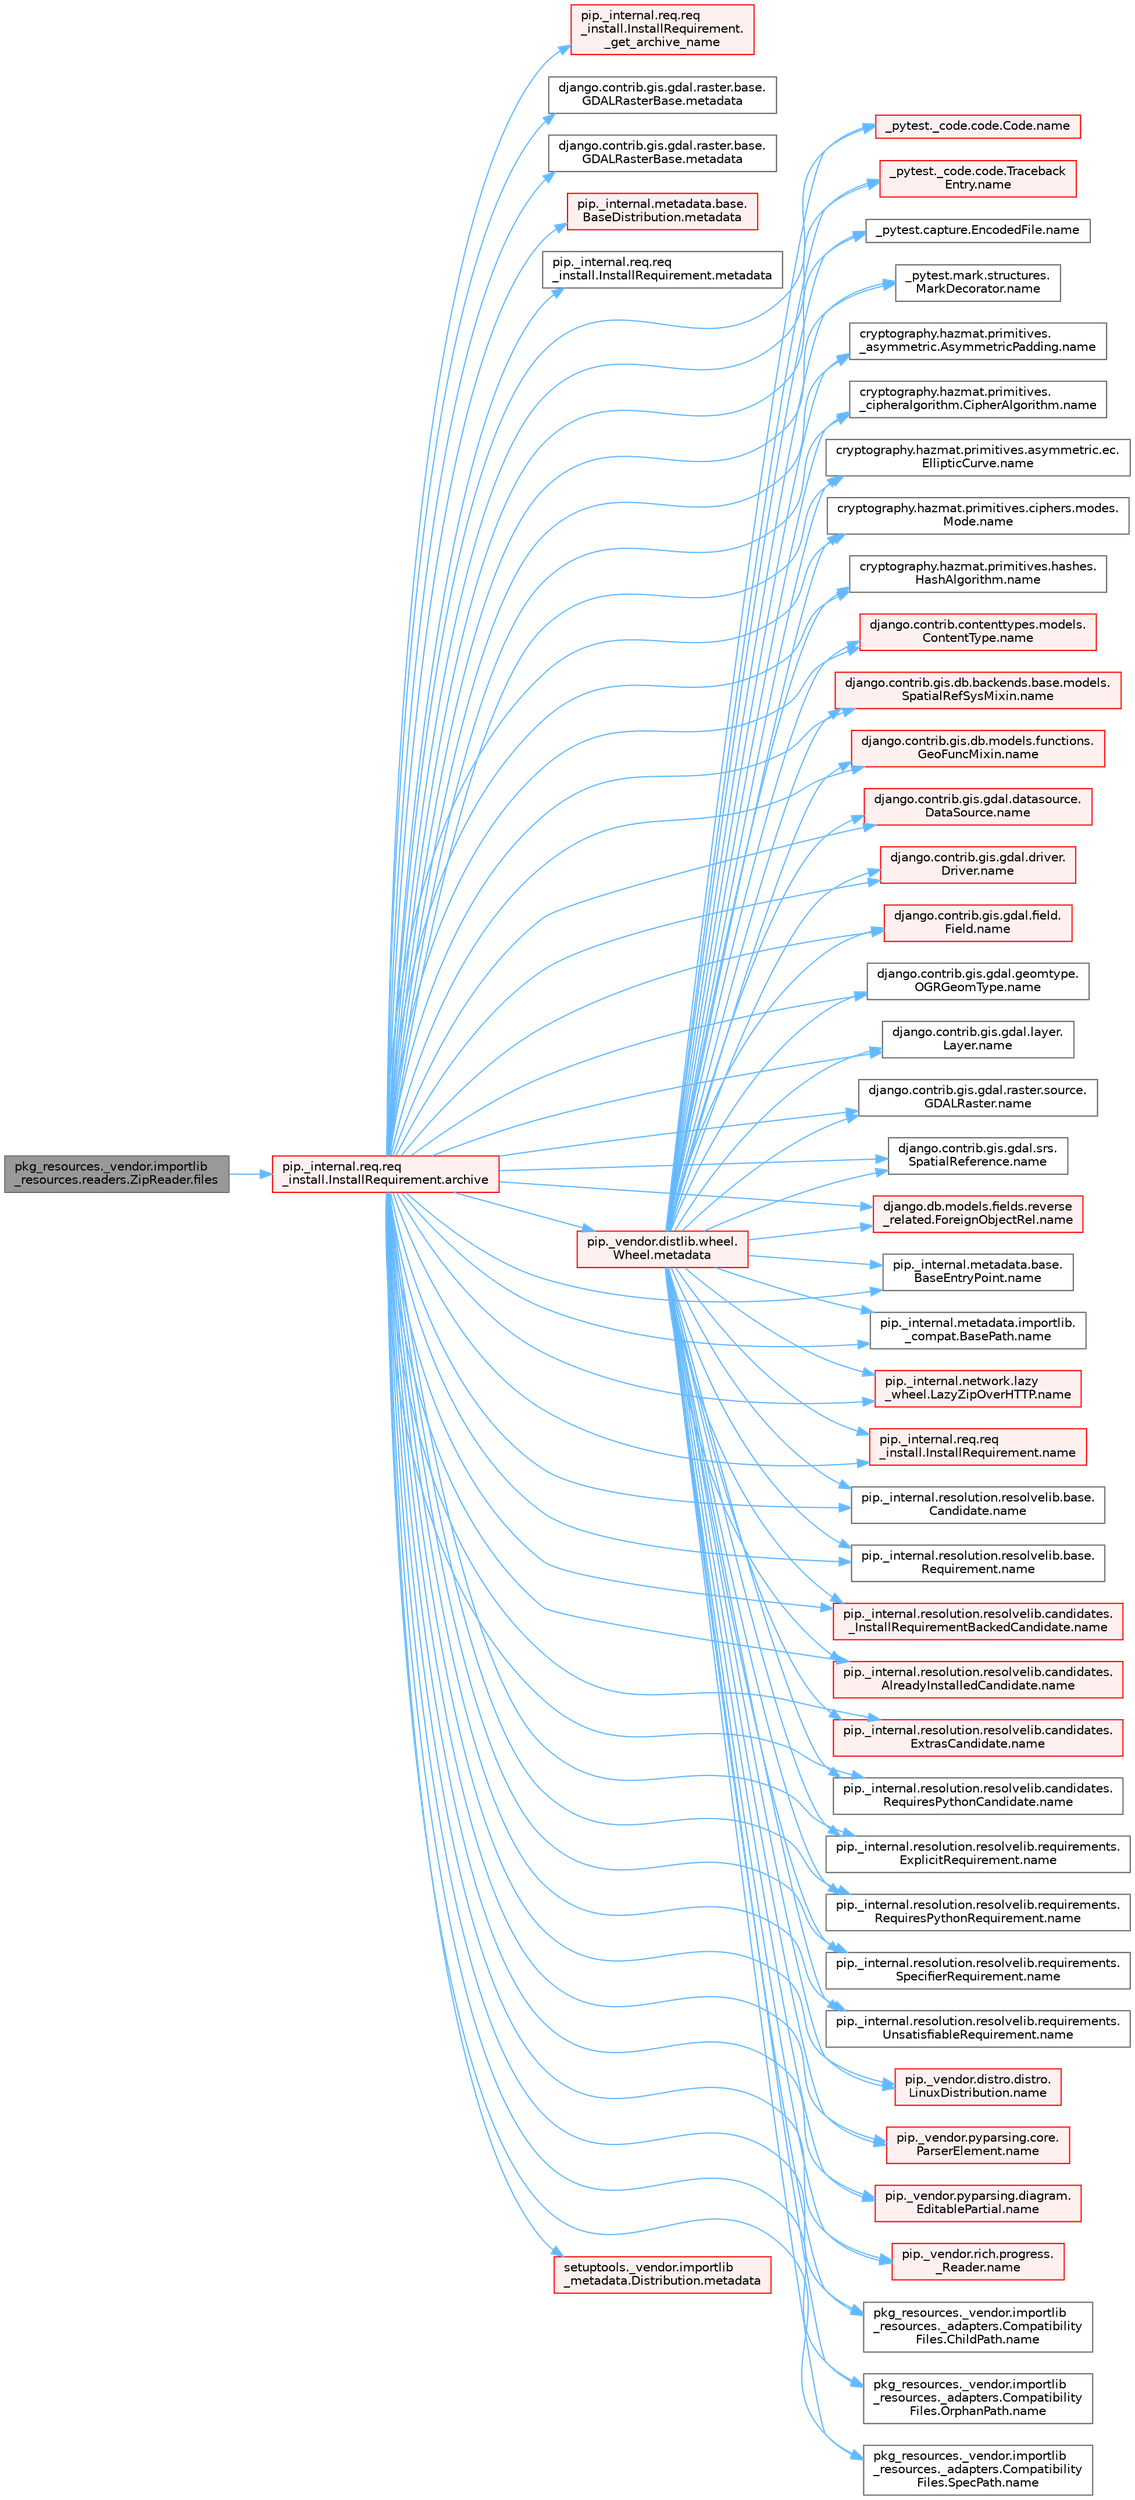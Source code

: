 digraph "pkg_resources._vendor.importlib_resources.readers.ZipReader.files"
{
 // LATEX_PDF_SIZE
  bgcolor="transparent";
  edge [fontname=Helvetica,fontsize=10,labelfontname=Helvetica,labelfontsize=10];
  node [fontname=Helvetica,fontsize=10,shape=box,height=0.2,width=0.4];
  rankdir="LR";
  Node1 [id="Node000001",label="pkg_resources._vendor.importlib\l_resources.readers.ZipReader.files",height=0.2,width=0.4,color="gray40", fillcolor="grey60", style="filled", fontcolor="black",tooltip=" "];
  Node1 -> Node2 [id="edge1_Node000001_Node000002",color="steelblue1",style="solid",tooltip=" "];
  Node2 [id="Node000002",label="pip._internal.req.req\l_install.InstallRequirement.archive",height=0.2,width=0.4,color="red", fillcolor="#FFF0F0", style="filled",URL="$classpip_1_1__internal_1_1req_1_1req__install_1_1_install_requirement.html#aef2764402e45a5e5555e22d5965f1350",tooltip=" "];
  Node2 -> Node3 [id="edge2_Node000002_Node000003",color="steelblue1",style="solid",tooltip=" "];
  Node3 [id="Node000003",label="pip._internal.req.req\l_install.InstallRequirement.\l_get_archive_name",height=0.2,width=0.4,color="red", fillcolor="#FFF0F0", style="filled",URL="$classpip_1_1__internal_1_1req_1_1req__install_1_1_install_requirement.html#a8eb1f48b207463768b9ccfbea963e31a",tooltip=" "];
  Node2 -> Node11 [id="edge3_Node000002_Node000011",color="steelblue1",style="solid",tooltip=" "];
  Node11 [id="Node000011",label="django.contrib.gis.gdal.raster.base.\lGDALRasterBase.metadata",height=0.2,width=0.4,color="grey40", fillcolor="white", style="filled",URL="$classdjango_1_1contrib_1_1gis_1_1gdal_1_1raster_1_1base_1_1_g_d_a_l_raster_base.html#ac656a9816397d9b605bdbc6175fde717",tooltip=" "];
  Node2 -> Node12 [id="edge4_Node000002_Node000012",color="steelblue1",style="solid",tooltip=" "];
  Node12 [id="Node000012",label="django.contrib.gis.gdal.raster.base.\lGDALRasterBase.metadata",height=0.2,width=0.4,color="grey40", fillcolor="white", style="filled",URL="$classdjango_1_1contrib_1_1gis_1_1gdal_1_1raster_1_1base_1_1_g_d_a_l_raster_base.html#ac68a22e3a52d43707936b339b8af62ad",tooltip=" "];
  Node2 -> Node13 [id="edge5_Node000002_Node000013",color="steelblue1",style="solid",tooltip=" "];
  Node13 [id="Node000013",label="pip._internal.metadata.base.\lBaseDistribution.metadata",height=0.2,width=0.4,color="red", fillcolor="#FFF0F0", style="filled",URL="$classpip_1_1__internal_1_1metadata_1_1base_1_1_base_distribution.html#a665b55bcebd861e5959f53a7d2f1350f",tooltip=" "];
  Node2 -> Node391 [id="edge6_Node000002_Node000391",color="steelblue1",style="solid",tooltip=" "];
  Node391 [id="Node000391",label="pip._internal.req.req\l_install.InstallRequirement.metadata",height=0.2,width=0.4,color="grey40", fillcolor="white", style="filled",URL="$classpip_1_1__internal_1_1req_1_1req__install_1_1_install_requirement.html#a212fdd382933af2966e6a94c2db91bca",tooltip=" "];
  Node2 -> Node392 [id="edge7_Node000002_Node000392",color="steelblue1",style="solid",tooltip=" "];
  Node392 [id="Node000392",label="pip._vendor.distlib.wheel.\lWheel.metadata",height=0.2,width=0.4,color="red", fillcolor="#FFF0F0", style="filled",URL="$classpip_1_1__vendor_1_1distlib_1_1wheel_1_1_wheel.html#a9e567ddb3165e2b2bdb2c358774b32a6",tooltip=" "];
  Node392 -> Node350 [id="edge8_Node000392_Node000350",color="steelblue1",style="solid",tooltip=" "];
  Node350 [id="Node000350",label="_pytest._code.code.Code.name",height=0.2,width=0.4,color="red", fillcolor="#FFF0F0", style="filled",URL="$class__pytest_1_1__code_1_1code_1_1_code.html#a1f3cbc53ca6df4a1bab12183694b6e78",tooltip=" "];
  Node392 -> Node351 [id="edge9_Node000392_Node000351",color="steelblue1",style="solid",tooltip=" "];
  Node351 [id="Node000351",label="_pytest._code.code.Traceback\lEntry.name",height=0.2,width=0.4,color="red", fillcolor="#FFF0F0", style="filled",URL="$class__pytest_1_1__code_1_1code_1_1_traceback_entry.html#a106b95c0753f41669fbfb8ee4c11ad3d",tooltip=" "];
  Node392 -> Node352 [id="edge10_Node000392_Node000352",color="steelblue1",style="solid",tooltip=" "];
  Node352 [id="Node000352",label="_pytest.capture.EncodedFile.name",height=0.2,width=0.4,color="grey40", fillcolor="white", style="filled",URL="$class__pytest_1_1capture_1_1_encoded_file.html#a738c73b5de21c7261d9e51f71e4f0397",tooltip=" "];
  Node392 -> Node353 [id="edge11_Node000392_Node000353",color="steelblue1",style="solid",tooltip=" "];
  Node353 [id="Node000353",label="_pytest.mark.structures.\lMarkDecorator.name",height=0.2,width=0.4,color="grey40", fillcolor="white", style="filled",URL="$class__pytest_1_1mark_1_1structures_1_1_mark_decorator.html#ae8f66760cda125450e0e3bd38689c72f",tooltip=" "];
  Node392 -> Node354 [id="edge12_Node000392_Node000354",color="steelblue1",style="solid",tooltip=" "];
  Node354 [id="Node000354",label="cryptography.hazmat.primitives.\l_asymmetric.AsymmetricPadding.name",height=0.2,width=0.4,color="grey40", fillcolor="white", style="filled",URL="$classcryptography_1_1hazmat_1_1primitives_1_1__asymmetric_1_1_asymmetric_padding.html#a8f72e8284cb336861a873ed5ce0e39b5",tooltip=" "];
  Node392 -> Node355 [id="edge13_Node000392_Node000355",color="steelblue1",style="solid",tooltip=" "];
  Node355 [id="Node000355",label="cryptography.hazmat.primitives.\l_cipheralgorithm.CipherAlgorithm.name",height=0.2,width=0.4,color="grey40", fillcolor="white", style="filled",URL="$classcryptography_1_1hazmat_1_1primitives_1_1__cipheralgorithm_1_1_cipher_algorithm.html#a50567a5c3388450ab7aa883ab34a1ac7",tooltip=" "];
  Node392 -> Node356 [id="edge14_Node000392_Node000356",color="steelblue1",style="solid",tooltip=" "];
  Node356 [id="Node000356",label="cryptography.hazmat.primitives.asymmetric.ec.\lEllipticCurve.name",height=0.2,width=0.4,color="grey40", fillcolor="white", style="filled",URL="$classcryptography_1_1hazmat_1_1primitives_1_1asymmetric_1_1ec_1_1_elliptic_curve.html#a2775c4e945309a6c7ea33dace1698a60",tooltip=" "];
  Node392 -> Node357 [id="edge15_Node000392_Node000357",color="steelblue1",style="solid",tooltip=" "];
  Node357 [id="Node000357",label="cryptography.hazmat.primitives.ciphers.modes.\lMode.name",height=0.2,width=0.4,color="grey40", fillcolor="white", style="filled",URL="$classcryptography_1_1hazmat_1_1primitives_1_1ciphers_1_1modes_1_1_mode.html#a99d93fd1370a2abbb5bb5cffbd5ff0f7",tooltip=" "];
  Node392 -> Node358 [id="edge16_Node000392_Node000358",color="steelblue1",style="solid",tooltip=" "];
  Node358 [id="Node000358",label="cryptography.hazmat.primitives.hashes.\lHashAlgorithm.name",height=0.2,width=0.4,color="grey40", fillcolor="white", style="filled",URL="$classcryptography_1_1hazmat_1_1primitives_1_1hashes_1_1_hash_algorithm.html#a42c7e1582d9b46a015774af9e5cbbb0b",tooltip=" "];
  Node392 -> Node359 [id="edge17_Node000392_Node000359",color="steelblue1",style="solid",tooltip=" "];
  Node359 [id="Node000359",label="django.contrib.contenttypes.models.\lContentType.name",height=0.2,width=0.4,color="red", fillcolor="#FFF0F0", style="filled",URL="$classdjango_1_1contrib_1_1contenttypes_1_1models_1_1_content_type.html#a305b62f56597bb2e4823dcf5e6ccdcf8",tooltip=" "];
  Node392 -> Node361 [id="edge18_Node000392_Node000361",color="steelblue1",style="solid",tooltip=" "];
  Node361 [id="Node000361",label="django.contrib.gis.db.backends.base.models.\lSpatialRefSysMixin.name",height=0.2,width=0.4,color="red", fillcolor="#FFF0F0", style="filled",URL="$classdjango_1_1contrib_1_1gis_1_1db_1_1backends_1_1base_1_1models_1_1_spatial_ref_sys_mixin.html#a56fe36e786b49160249395f453dd1cab",tooltip=" "];
  Node392 -> Node362 [id="edge19_Node000392_Node000362",color="steelblue1",style="solid",tooltip=" "];
  Node362 [id="Node000362",label="django.contrib.gis.db.models.functions.\lGeoFuncMixin.name",height=0.2,width=0.4,color="red", fillcolor="#FFF0F0", style="filled",URL="$classdjango_1_1contrib_1_1gis_1_1db_1_1models_1_1functions_1_1_geo_func_mixin.html#adeeb6b2c9db337396468712e919af622",tooltip=" "];
  Node392 -> Node363 [id="edge20_Node000392_Node000363",color="steelblue1",style="solid",tooltip=" "];
  Node363 [id="Node000363",label="django.contrib.gis.gdal.datasource.\lDataSource.name",height=0.2,width=0.4,color="red", fillcolor="#FFF0F0", style="filled",URL="$classdjango_1_1contrib_1_1gis_1_1gdal_1_1datasource_1_1_data_source.html#aaa98728c7ef6f4d96c689550e8af3ed5",tooltip=" "];
  Node392 -> Node364 [id="edge21_Node000392_Node000364",color="steelblue1",style="solid",tooltip=" "];
  Node364 [id="Node000364",label="django.contrib.gis.gdal.driver.\lDriver.name",height=0.2,width=0.4,color="red", fillcolor="#FFF0F0", style="filled",URL="$classdjango_1_1contrib_1_1gis_1_1gdal_1_1driver_1_1_driver.html#aaa5d4d1b9fd762839db84d1e56e36b7f",tooltip=" "];
  Node392 -> Node365 [id="edge22_Node000392_Node000365",color="steelblue1",style="solid",tooltip=" "];
  Node365 [id="Node000365",label="django.contrib.gis.gdal.field.\lField.name",height=0.2,width=0.4,color="red", fillcolor="#FFF0F0", style="filled",URL="$classdjango_1_1contrib_1_1gis_1_1gdal_1_1field_1_1_field.html#a28a3b0af5006d5abf34d5b1497011368",tooltip=" "];
  Node392 -> Node366 [id="edge23_Node000392_Node000366",color="steelblue1",style="solid",tooltip=" "];
  Node366 [id="Node000366",label="django.contrib.gis.gdal.geomtype.\lOGRGeomType.name",height=0.2,width=0.4,color="grey40", fillcolor="white", style="filled",URL="$classdjango_1_1contrib_1_1gis_1_1gdal_1_1geomtype_1_1_o_g_r_geom_type.html#a719b3100682ab8df79fd8a2484163b8e",tooltip=" "];
  Node392 -> Node367 [id="edge24_Node000392_Node000367",color="steelblue1",style="solid",tooltip=" "];
  Node367 [id="Node000367",label="django.contrib.gis.gdal.layer.\lLayer.name",height=0.2,width=0.4,color="grey40", fillcolor="white", style="filled",URL="$classdjango_1_1contrib_1_1gis_1_1gdal_1_1layer_1_1_layer.html#a53791d8e2fe8b1ca86b426a625e7d66c",tooltip=" "];
  Node392 -> Node368 [id="edge25_Node000392_Node000368",color="steelblue1",style="solid",tooltip=" "];
  Node368 [id="Node000368",label="django.contrib.gis.gdal.raster.source.\lGDALRaster.name",height=0.2,width=0.4,color="grey40", fillcolor="white", style="filled",URL="$classdjango_1_1contrib_1_1gis_1_1gdal_1_1raster_1_1source_1_1_g_d_a_l_raster.html#a6cca2a8eca0ab4ff2e89f0f0cce590d1",tooltip=" "];
  Node392 -> Node369 [id="edge26_Node000392_Node000369",color="steelblue1",style="solid",tooltip=" "];
  Node369 [id="Node000369",label="django.contrib.gis.gdal.srs.\lSpatialReference.name",height=0.2,width=0.4,color="grey40", fillcolor="white", style="filled",URL="$classdjango_1_1contrib_1_1gis_1_1gdal_1_1srs_1_1_spatial_reference.html#ac2c9d37b41ae1a91ca63a7046590d603",tooltip=" "];
  Node392 -> Node370 [id="edge27_Node000392_Node000370",color="steelblue1",style="solid",tooltip=" "];
  Node370 [id="Node000370",label="django.db.models.fields.reverse\l_related.ForeignObjectRel.name",height=0.2,width=0.4,color="red", fillcolor="#FFF0F0", style="filled",URL="$classdjango_1_1db_1_1models_1_1fields_1_1reverse__related_1_1_foreign_object_rel.html#a5c0c2387142987d2c9582e677e90b5d7",tooltip=" "];
  Node392 -> Node371 [id="edge28_Node000392_Node000371",color="steelblue1",style="solid",tooltip=" "];
  Node371 [id="Node000371",label="pip._internal.metadata.base.\lBaseEntryPoint.name",height=0.2,width=0.4,color="grey40", fillcolor="white", style="filled",URL="$classpip_1_1__internal_1_1metadata_1_1base_1_1_base_entry_point.html#acd0c7299966258aeb0876da26520233d",tooltip=" "];
  Node392 -> Node372 [id="edge29_Node000392_Node000372",color="steelblue1",style="solid",tooltip=" "];
  Node372 [id="Node000372",label="pip._internal.metadata.importlib.\l_compat.BasePath.name",height=0.2,width=0.4,color="grey40", fillcolor="white", style="filled",URL="$classpip_1_1__internal_1_1metadata_1_1importlib_1_1__compat_1_1_base_path.html#aa5b4e00be6be00e1bd599909ae50bc00",tooltip=" "];
  Node392 -> Node373 [id="edge30_Node000392_Node000373",color="steelblue1",style="solid",tooltip=" "];
  Node373 [id="Node000373",label="pip._internal.network.lazy\l_wheel.LazyZipOverHTTP.name",height=0.2,width=0.4,color="red", fillcolor="#FFF0F0", style="filled",URL="$classpip_1_1__internal_1_1network_1_1lazy__wheel_1_1_lazy_zip_over_h_t_t_p.html#a59403bb703d375caa6c1dda7573257a1",tooltip=" "];
  Node392 -> Node374 [id="edge31_Node000392_Node000374",color="steelblue1",style="solid",tooltip=" "];
  Node374 [id="Node000374",label="pip._internal.req.req\l_install.InstallRequirement.name",height=0.2,width=0.4,color="red", fillcolor="#FFF0F0", style="filled",URL="$classpip_1_1__internal_1_1req_1_1req__install_1_1_install_requirement.html#a6b019e16ae98576ae64c68e0f5824e34",tooltip=" "];
  Node392 -> Node375 [id="edge32_Node000392_Node000375",color="steelblue1",style="solid",tooltip=" "];
  Node375 [id="Node000375",label="pip._internal.resolution.resolvelib.base.\lCandidate.name",height=0.2,width=0.4,color="grey40", fillcolor="white", style="filled",URL="$classpip_1_1__internal_1_1resolution_1_1resolvelib_1_1base_1_1_candidate.html#a7000e68e912182072a011f9df0c142ee",tooltip=" "];
  Node392 -> Node376 [id="edge33_Node000392_Node000376",color="steelblue1",style="solid",tooltip=" "];
  Node376 [id="Node000376",label="pip._internal.resolution.resolvelib.base.\lRequirement.name",height=0.2,width=0.4,color="grey40", fillcolor="white", style="filled",URL="$classpip_1_1__internal_1_1resolution_1_1resolvelib_1_1base_1_1_requirement.html#a013752876d4b3521f3a087987b443d90",tooltip=" "];
  Node392 -> Node377 [id="edge34_Node000392_Node000377",color="steelblue1",style="solid",tooltip=" "];
  Node377 [id="Node000377",label="pip._internal.resolution.resolvelib.candidates.\l_InstallRequirementBackedCandidate.name",height=0.2,width=0.4,color="red", fillcolor="#FFF0F0", style="filled",URL="$classpip_1_1__internal_1_1resolution_1_1resolvelib_1_1candidates_1_1___install_requirement_backed_candidate.html#a1538a825241b855a4abf51d6bf616cde",tooltip=" "];
  Node392 -> Node409 [id="edge35_Node000392_Node000409",color="steelblue1",style="solid",tooltip=" "];
  Node409 [id="Node000409",label="pip._internal.resolution.resolvelib.candidates.\lAlreadyInstalledCandidate.name",height=0.2,width=0.4,color="red", fillcolor="#FFF0F0", style="filled",URL="$classpip_1_1__internal_1_1resolution_1_1resolvelib_1_1candidates_1_1_already_installed_candidate.html#a0f4ae3f092daa140dc8bda04e8d0f2d0",tooltip=" "];
  Node392 -> Node410 [id="edge36_Node000392_Node000410",color="steelblue1",style="solid",tooltip=" "];
  Node410 [id="Node000410",label="pip._internal.resolution.resolvelib.candidates.\lExtrasCandidate.name",height=0.2,width=0.4,color="red", fillcolor="#FFF0F0", style="filled",URL="$classpip_1_1__internal_1_1resolution_1_1resolvelib_1_1candidates_1_1_extras_candidate.html#a6e13b1ab724cd7af8b22cadb37352b31",tooltip=" "];
  Node392 -> Node538 [id="edge37_Node000392_Node000538",color="steelblue1",style="solid",tooltip=" "];
  Node538 [id="Node000538",label="pip._internal.resolution.resolvelib.candidates.\lRequiresPythonCandidate.name",height=0.2,width=0.4,color="grey40", fillcolor="white", style="filled",URL="$classpip_1_1__internal_1_1resolution_1_1resolvelib_1_1candidates_1_1_requires_python_candidate.html#aeff13058676b07d1b67feed53749d838",tooltip=" "];
  Node392 -> Node539 [id="edge38_Node000392_Node000539",color="steelblue1",style="solid",tooltip=" "];
  Node539 [id="Node000539",label="pip._internal.resolution.resolvelib.requirements.\lExplicitRequirement.name",height=0.2,width=0.4,color="grey40", fillcolor="white", style="filled",URL="$classpip_1_1__internal_1_1resolution_1_1resolvelib_1_1requirements_1_1_explicit_requirement.html#a3e8f9b07c17be864b1a90cc2f5e87b35",tooltip=" "];
  Node392 -> Node540 [id="edge39_Node000392_Node000540",color="steelblue1",style="solid",tooltip=" "];
  Node540 [id="Node000540",label="pip._internal.resolution.resolvelib.requirements.\lRequiresPythonRequirement.name",height=0.2,width=0.4,color="grey40", fillcolor="white", style="filled",URL="$classpip_1_1__internal_1_1resolution_1_1resolvelib_1_1requirements_1_1_requires_python_requirement.html#ac555e717a97ebb38cb2ad735939cf8b8",tooltip=" "];
  Node392 -> Node541 [id="edge40_Node000392_Node000541",color="steelblue1",style="solid",tooltip=" "];
  Node541 [id="Node000541",label="pip._internal.resolution.resolvelib.requirements.\lSpecifierRequirement.name",height=0.2,width=0.4,color="grey40", fillcolor="white", style="filled",URL="$classpip_1_1__internal_1_1resolution_1_1resolvelib_1_1requirements_1_1_specifier_requirement.html#af2ae64f787d166605910d13457564fd9",tooltip=" "];
  Node392 -> Node542 [id="edge41_Node000392_Node000542",color="steelblue1",style="solid",tooltip=" "];
  Node542 [id="Node000542",label="pip._internal.resolution.resolvelib.requirements.\lUnsatisfiableRequirement.name",height=0.2,width=0.4,color="grey40", fillcolor="white", style="filled",URL="$classpip_1_1__internal_1_1resolution_1_1resolvelib_1_1requirements_1_1_unsatisfiable_requirement.html#a78f7012fa925a93d5600232bf2bc9728",tooltip=" "];
  Node392 -> Node543 [id="edge42_Node000392_Node000543",color="steelblue1",style="solid",tooltip=" "];
  Node543 [id="Node000543",label="pip._vendor.distro.distro.\lLinuxDistribution.name",height=0.2,width=0.4,color="red", fillcolor="#FFF0F0", style="filled",URL="$classpip_1_1__vendor_1_1distro_1_1distro_1_1_linux_distribution.html#a0f30009e5f86e89a27bd187e8a759e32",tooltip=" "];
  Node392 -> Node621 [id="edge43_Node000392_Node000621",color="steelblue1",style="solid",tooltip=" "];
  Node621 [id="Node000621",label="pip._vendor.pyparsing.core.\lParserElement.name",height=0.2,width=0.4,color="red", fillcolor="#FFF0F0", style="filled",URL="$classpip_1_1__vendor_1_1pyparsing_1_1core_1_1_parser_element.html#ad7db196655f86eaadabd81c40af25717",tooltip=" "];
  Node392 -> Node719 [id="edge44_Node000392_Node000719",color="steelblue1",style="solid",tooltip=" "];
  Node719 [id="Node000719",label="pip._vendor.pyparsing.diagram.\lEditablePartial.name",height=0.2,width=0.4,color="red", fillcolor="#FFF0F0", style="filled",URL="$classpip_1_1__vendor_1_1pyparsing_1_1diagram_1_1_editable_partial.html#a3c8365249bd6514fce002d62622de581",tooltip=" "];
  Node392 -> Node723 [id="edge45_Node000392_Node000723",color="steelblue1",style="solid",tooltip=" "];
  Node723 [id="Node000723",label="pip._vendor.rich.progress.\l_Reader.name",height=0.2,width=0.4,color="red", fillcolor="#FFF0F0", style="filled",URL="$classpip_1_1__vendor_1_1rich_1_1progress_1_1___reader.html#a545f897ce86cf3e798598cb200357c13",tooltip=" "];
  Node392 -> Node810 [id="edge46_Node000392_Node000810",color="steelblue1",style="solid",tooltip=" "];
  Node810 [id="Node000810",label="pkg_resources._vendor.importlib\l_resources._adapters.Compatibility\lFiles.ChildPath.name",height=0.2,width=0.4,color="grey40", fillcolor="white", style="filled",URL="$classpkg__resources_1_1__vendor_1_1importlib__resources_1_1__adapters_1_1_compatibility_files_1_1_child_path.html#afc94399ed8b98c04ce4e64ba7d938f83",tooltip=" "];
  Node392 -> Node811 [id="edge47_Node000392_Node000811",color="steelblue1",style="solid",tooltip=" "];
  Node811 [id="Node000811",label="pkg_resources._vendor.importlib\l_resources._adapters.Compatibility\lFiles.OrphanPath.name",height=0.2,width=0.4,color="grey40", fillcolor="white", style="filled",URL="$classpkg__resources_1_1__vendor_1_1importlib__resources_1_1__adapters_1_1_compatibility_files_1_1_orphan_path.html#ae9a1eacc3cea7040188062420f00df9b",tooltip=" "];
  Node392 -> Node812 [id="edge48_Node000392_Node000812",color="steelblue1",style="solid",tooltip=" "];
  Node812 [id="Node000812",label="pkg_resources._vendor.importlib\l_resources._adapters.Compatibility\lFiles.SpecPath.name",height=0.2,width=0.4,color="grey40", fillcolor="white", style="filled",URL="$classpkg__resources_1_1__vendor_1_1importlib__resources_1_1__adapters_1_1_compatibility_files_1_1_spec_path.html#a0c35c534c3eb08000540b1e49ea78514",tooltip=" "];
  Node2 -> Node586 [id="edge49_Node000002_Node000586",color="steelblue1",style="solid",tooltip=" "];
  Node586 [id="Node000586",label="setuptools._vendor.importlib\l_metadata.Distribution.metadata",height=0.2,width=0.4,color="red", fillcolor="#FFF0F0", style="filled",URL="$classsetuptools_1_1__vendor_1_1importlib__metadata_1_1_distribution.html#afe56c9fb55cf594cb94d0ebe52c32fad",tooltip=" "];
  Node2 -> Node350 [id="edge50_Node000002_Node000350",color="steelblue1",style="solid",tooltip=" "];
  Node2 -> Node351 [id="edge51_Node000002_Node000351",color="steelblue1",style="solid",tooltip=" "];
  Node2 -> Node352 [id="edge52_Node000002_Node000352",color="steelblue1",style="solid",tooltip=" "];
  Node2 -> Node353 [id="edge53_Node000002_Node000353",color="steelblue1",style="solid",tooltip=" "];
  Node2 -> Node354 [id="edge54_Node000002_Node000354",color="steelblue1",style="solid",tooltip=" "];
  Node2 -> Node355 [id="edge55_Node000002_Node000355",color="steelblue1",style="solid",tooltip=" "];
  Node2 -> Node356 [id="edge56_Node000002_Node000356",color="steelblue1",style="solid",tooltip=" "];
  Node2 -> Node357 [id="edge57_Node000002_Node000357",color="steelblue1",style="solid",tooltip=" "];
  Node2 -> Node358 [id="edge58_Node000002_Node000358",color="steelblue1",style="solid",tooltip=" "];
  Node2 -> Node359 [id="edge59_Node000002_Node000359",color="steelblue1",style="solid",tooltip=" "];
  Node2 -> Node361 [id="edge60_Node000002_Node000361",color="steelblue1",style="solid",tooltip=" "];
  Node2 -> Node362 [id="edge61_Node000002_Node000362",color="steelblue1",style="solid",tooltip=" "];
  Node2 -> Node363 [id="edge62_Node000002_Node000363",color="steelblue1",style="solid",tooltip=" "];
  Node2 -> Node364 [id="edge63_Node000002_Node000364",color="steelblue1",style="solid",tooltip=" "];
  Node2 -> Node365 [id="edge64_Node000002_Node000365",color="steelblue1",style="solid",tooltip=" "];
  Node2 -> Node366 [id="edge65_Node000002_Node000366",color="steelblue1",style="solid",tooltip=" "];
  Node2 -> Node367 [id="edge66_Node000002_Node000367",color="steelblue1",style="solid",tooltip=" "];
  Node2 -> Node368 [id="edge67_Node000002_Node000368",color="steelblue1",style="solid",tooltip=" "];
  Node2 -> Node369 [id="edge68_Node000002_Node000369",color="steelblue1",style="solid",tooltip=" "];
  Node2 -> Node370 [id="edge69_Node000002_Node000370",color="steelblue1",style="solid",tooltip=" "];
  Node2 -> Node371 [id="edge70_Node000002_Node000371",color="steelblue1",style="solid",tooltip=" "];
  Node2 -> Node372 [id="edge71_Node000002_Node000372",color="steelblue1",style="solid",tooltip=" "];
  Node2 -> Node373 [id="edge72_Node000002_Node000373",color="steelblue1",style="solid",tooltip=" "];
  Node2 -> Node374 [id="edge73_Node000002_Node000374",color="steelblue1",style="solid",tooltip=" "];
  Node2 -> Node375 [id="edge74_Node000002_Node000375",color="steelblue1",style="solid",tooltip=" "];
  Node2 -> Node376 [id="edge75_Node000002_Node000376",color="steelblue1",style="solid",tooltip=" "];
  Node2 -> Node377 [id="edge76_Node000002_Node000377",color="steelblue1",style="solid",tooltip=" "];
  Node2 -> Node409 [id="edge77_Node000002_Node000409",color="steelblue1",style="solid",tooltip=" "];
  Node2 -> Node410 [id="edge78_Node000002_Node000410",color="steelblue1",style="solid",tooltip=" "];
  Node2 -> Node538 [id="edge79_Node000002_Node000538",color="steelblue1",style="solid",tooltip=" "];
  Node2 -> Node539 [id="edge80_Node000002_Node000539",color="steelblue1",style="solid",tooltip=" "];
  Node2 -> Node540 [id="edge81_Node000002_Node000540",color="steelblue1",style="solid",tooltip=" "];
  Node2 -> Node541 [id="edge82_Node000002_Node000541",color="steelblue1",style="solid",tooltip=" "];
  Node2 -> Node542 [id="edge83_Node000002_Node000542",color="steelblue1",style="solid",tooltip=" "];
  Node2 -> Node543 [id="edge84_Node000002_Node000543",color="steelblue1",style="solid",tooltip=" "];
  Node2 -> Node621 [id="edge85_Node000002_Node000621",color="steelblue1",style="solid",tooltip=" "];
  Node2 -> Node719 [id="edge86_Node000002_Node000719",color="steelblue1",style="solid",tooltip=" "];
  Node2 -> Node723 [id="edge87_Node000002_Node000723",color="steelblue1",style="solid",tooltip=" "];
  Node2 -> Node810 [id="edge88_Node000002_Node000810",color="steelblue1",style="solid",tooltip=" "];
  Node2 -> Node811 [id="edge89_Node000002_Node000811",color="steelblue1",style="solid",tooltip=" "];
  Node2 -> Node812 [id="edge90_Node000002_Node000812",color="steelblue1",style="solid",tooltip=" "];
}
